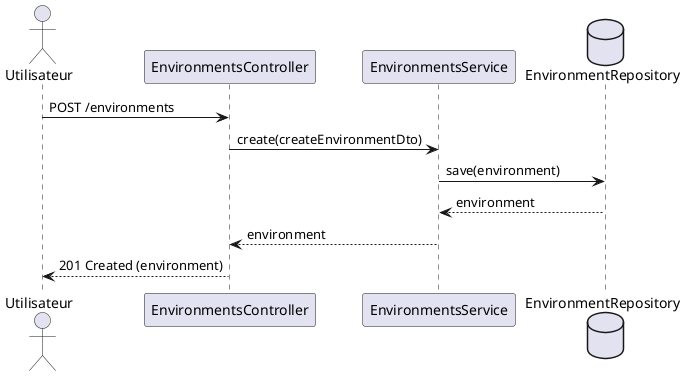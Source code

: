 @startuml
actor Utilisateur
participant "EnvironmentsController" as EnvController
participant "EnvironmentsService" as EnvService
database "EnvironmentRepository" as EnvRepo

Utilisateur -> EnvController : POST /environments
EnvController -> EnvService : create(createEnvironmentDto)
EnvService -> EnvRepo : save(environment)
EnvRepo --> EnvService : environment
EnvService --> EnvController : environment
EnvController --> Utilisateur : 201 Created (environment)
@enduml
